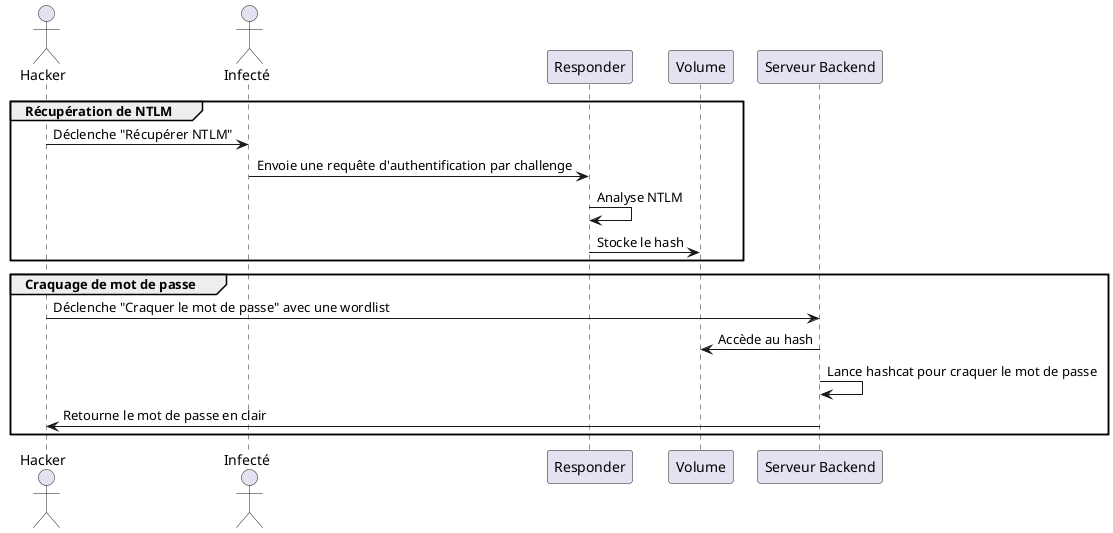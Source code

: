 @startuml
actor Hacker
actor Infecté
participant Responder
participant Volume
participant "Serveur Backend" as Backend

group Récupération de NTLM
    Hacker -> Infecté : Déclenche "Récupérer NTLM"
    Infecté -> Responder : Envoie une requête d'authentification par challenge
    Responder -> Responder : Analyse NTLM
    Responder -> Volume : Stocke le hash
end

group Craquage de mot de passe
    Hacker -> Backend : Déclenche "Craquer le mot de passe" avec une wordlist
    Backend -> Volume : Accède au hash
    Backend -> Backend : Lance hashcat pour craquer le mot de passe
    Backend -> Hacker : Retourne le mot de passe en clair
end
@enduml